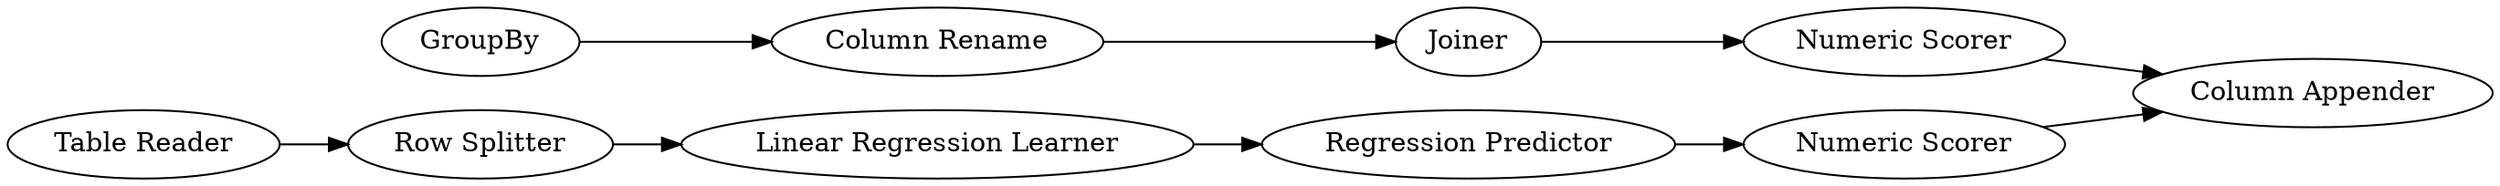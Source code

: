 digraph {
	324 [label="Regression Predictor"]
	325 [label=GroupBy]
	326 [label="Column Appender"]
	327 [label=Joiner]
	328 [label="Column Rename"]
	329 [label="Numeric Scorer"]
	330 [label="Linear Regression Learner"]
	331 [label="Row Splitter"]
	332 [label="Numeric Scorer"]
	333 [label="Table Reader"]
	324 -> 332
	325 -> 328
	327 -> 329
	328 -> 327
	329 -> 326
	330 -> 324
	331 -> 330
	332 -> 326
	333 -> 331
	rankdir=LR
}
